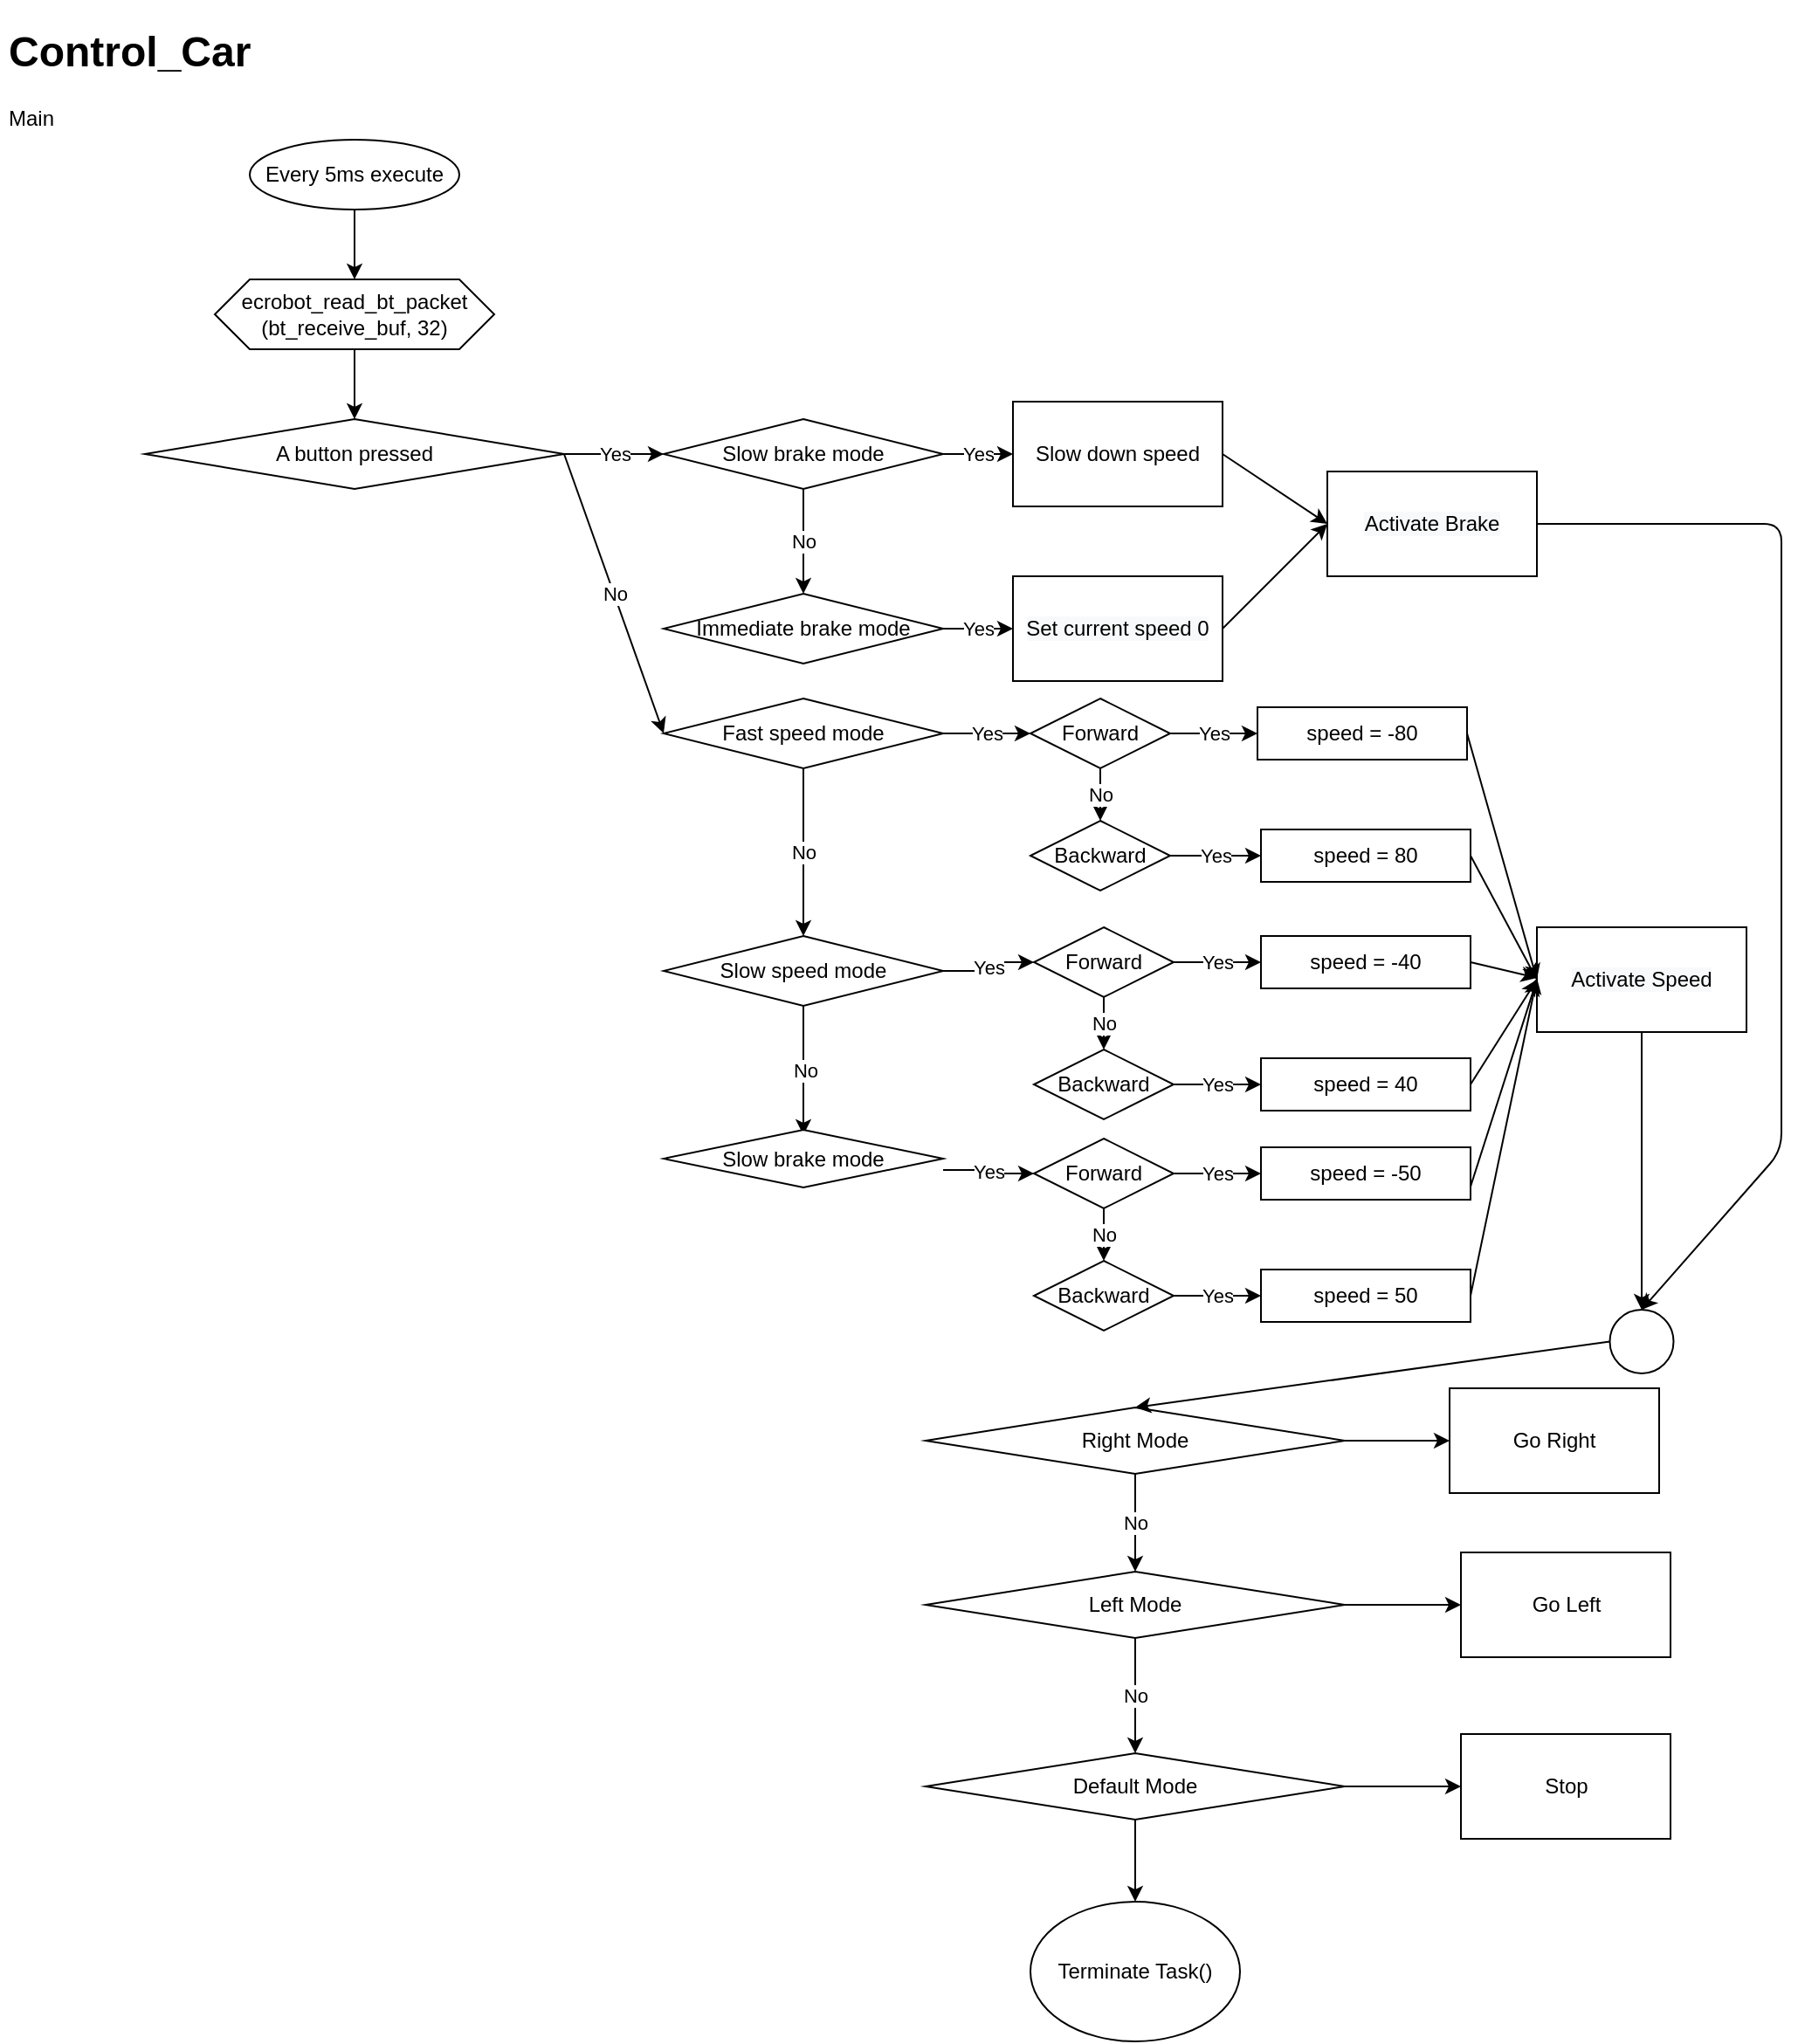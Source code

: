 <mxfile version="13.7.7" type="device"><diagram id="II_5UdAGNJcmJzmH7F3q" name="Page-1"><mxGraphModel dx="1730" dy="832" grid="1" gridSize="10" guides="1" tooltips="1" connect="1" arrows="1" fold="1" page="1" pageScale="1" pageWidth="827" pageHeight="1169" math="0" shadow="0"><root><mxCell id="0"/><mxCell id="1" parent="0"/><mxCell id="0Oh8cX84gQN_KXHZWowH-1" value="Every 5ms execute" style="ellipse;whiteSpace=wrap;html=1;" parent="1" vertex="1"><mxGeometry x="163" y="80" width="120" height="40" as="geometry"/></mxCell><mxCell id="0Oh8cX84gQN_KXHZWowH-14" style="edgeStyle=orthogonalEdgeStyle;rounded=0;orthogonalLoop=1;jettySize=auto;html=1;exitX=0.5;exitY=1;exitDx=0;exitDy=0;" parent="1" source="0Oh8cX84gQN_KXHZWowH-2" edge="1"><mxGeometry relative="1" as="geometry"><mxPoint x="223" y="240" as="targetPoint"/></mxGeometry></mxCell><mxCell id="0Oh8cX84gQN_KXHZWowH-2" value="ecrobot_read_bt_packet&lt;br&gt;(bt_receive_buf, 32)" style="shape=hexagon;perimeter=hexagonPerimeter2;whiteSpace=wrap;html=1;fixedSize=1;" parent="1" vertex="1"><mxGeometry x="143" y="160" width="160" height="40" as="geometry"/></mxCell><mxCell id="0Oh8cX84gQN_KXHZWowH-4" value="" style="endArrow=classic;html=1;exitX=0.5;exitY=1;exitDx=0;exitDy=0;" parent="1" source="0Oh8cX84gQN_KXHZWowH-1" target="0Oh8cX84gQN_KXHZWowH-2" edge="1"><mxGeometry width="50" height="50" relative="1" as="geometry"><mxPoint x="213" y="160" as="sourcePoint"/><mxPoint x="263" y="110" as="targetPoint"/></mxGeometry></mxCell><mxCell id="0Oh8cX84gQN_KXHZWowH-6" value="&lt;h1&gt;Control_Car&lt;/h1&gt;&lt;p&gt;Main&lt;/p&gt;" style="text;html=1;strokeColor=none;fillColor=none;spacing=5;spacingTop=-20;whiteSpace=wrap;overflow=hidden;rounded=0;" parent="1" vertex="1"><mxGeometry x="20" y="10" width="190" height="120" as="geometry"/></mxCell><mxCell id="uNImSd8ygyYH1EHDWWk4-10" value="A button pressed" style="rhombus;whiteSpace=wrap;html=1;" parent="1" vertex="1"><mxGeometry x="103" y="240" width="240" height="40" as="geometry"/></mxCell><mxCell id="uNImSd8ygyYH1EHDWWk4-15" value="Yes" style="endArrow=classic;html=1;exitX=1;exitY=0.5;exitDx=0;exitDy=0;" parent="1" source="uNImSd8ygyYH1EHDWWk4-10" edge="1"><mxGeometry width="50" height="50" relative="1" as="geometry"><mxPoint x="490" y="180" as="sourcePoint"/><mxPoint x="400" y="260" as="targetPoint"/></mxGeometry></mxCell><mxCell id="uNImSd8ygyYH1EHDWWk4-16" value="No" style="endArrow=classic;html=1;exitX=1;exitY=0.5;exitDx=0;exitDy=0;entryX=0;entryY=0.5;entryDx=0;entryDy=0;" parent="1" source="uNImSd8ygyYH1EHDWWk4-10" target="uNImSd8ygyYH1EHDWWk4-35" edge="1"><mxGeometry width="50" height="50" relative="1" as="geometry"><mxPoint x="490" y="180" as="sourcePoint"/><mxPoint x="223" y="400" as="targetPoint"/></mxGeometry></mxCell><mxCell id="uNImSd8ygyYH1EHDWWk4-17" value="Slow brake mode" style="rhombus;whiteSpace=wrap;html=1;" parent="1" vertex="1"><mxGeometry x="400" y="240" width="160" height="40" as="geometry"/></mxCell><mxCell id="uNImSd8ygyYH1EHDWWk4-18" value="No" style="endArrow=classic;html=1;exitX=0.5;exitY=1;exitDx=0;exitDy=0;entryX=0.5;entryY=0;entryDx=0;entryDy=0;" parent="1" source="uNImSd8ygyYH1EHDWWk4-17" target="uNImSd8ygyYH1EHDWWk4-21" edge="1"><mxGeometry width="50" height="50" relative="1" as="geometry"><mxPoint x="490" y="300" as="sourcePoint"/><mxPoint x="480" y="320" as="targetPoint"/></mxGeometry></mxCell><mxCell id="uNImSd8ygyYH1EHDWWk4-19" value="Yes" style="endArrow=classic;html=1;exitX=1;exitY=0.5;exitDx=0;exitDy=0;" parent="1" source="uNImSd8ygyYH1EHDWWk4-17" edge="1"><mxGeometry width="50" height="50" relative="1" as="geometry"><mxPoint x="600" y="259.5" as="sourcePoint"/><mxPoint x="600" y="260" as="targetPoint"/></mxGeometry></mxCell><mxCell id="uNImSd8ygyYH1EHDWWk4-21" value="Immediate&amp;nbsp;brake mode" style="rhombus;whiteSpace=wrap;html=1;" parent="1" vertex="1"><mxGeometry x="400" y="340" width="160" height="40" as="geometry"/></mxCell><mxCell id="uNImSd8ygyYH1EHDWWk4-25" value="Yes" style="endArrow=classic;html=1;exitX=1;exitY=0.5;exitDx=0;exitDy=0;entryX=0;entryY=0.5;entryDx=0;entryDy=0;" parent="1" source="uNImSd8ygyYH1EHDWWk4-21" edge="1"><mxGeometry width="50" height="50" relative="1" as="geometry"><mxPoint x="490" y="300" as="sourcePoint"/><mxPoint x="600" y="360" as="targetPoint"/></mxGeometry></mxCell><mxCell id="uNImSd8ygyYH1EHDWWk4-29" value="&lt;span style=&quot;color: rgb(0 , 0 , 0) ; font-size: 12px ; font-style: normal ; font-weight: 400 ; letter-spacing: normal ; text-align: center ; text-indent: 0px ; text-transform: none ; word-spacing: 0px ; font-family: &amp;#34;helvetica&amp;#34; ; background-color: rgb(248 , 249 , 250) ; display: inline ; float: none&quot;&gt;Set current speed 0&lt;/span&gt;" style="rounded=0;whiteSpace=wrap;html=1;" parent="1" vertex="1"><mxGeometry x="600" y="330" width="120" height="60" as="geometry"/></mxCell><mxCell id="uNImSd8ygyYH1EHDWWk4-30" value="Slow down speed" style="rounded=0;whiteSpace=wrap;html=1;" parent="1" vertex="1"><mxGeometry x="600" y="230" width="120" height="60" as="geometry"/></mxCell><mxCell id="uNImSd8ygyYH1EHDWWk4-32" value="" style="endArrow=classic;html=1;exitX=1;exitY=0.5;exitDx=0;exitDy=0;entryX=0;entryY=0.5;entryDx=0;entryDy=0;" parent="1" source="uNImSd8ygyYH1EHDWWk4-30" edge="1"><mxGeometry width="50" height="50" relative="1" as="geometry"><mxPoint x="490" y="310" as="sourcePoint"/><mxPoint x="780" y="300" as="targetPoint"/></mxGeometry></mxCell><mxCell id="uNImSd8ygyYH1EHDWWk4-33" value="" style="endArrow=classic;html=1;exitX=1;exitY=0.5;exitDx=0;exitDy=0;" parent="1" source="uNImSd8ygyYH1EHDWWk4-29" edge="1"><mxGeometry width="50" height="50" relative="1" as="geometry"><mxPoint x="490" y="310" as="sourcePoint"/><mxPoint x="780" y="300" as="targetPoint"/></mxGeometry></mxCell><mxCell id="uNImSd8ygyYH1EHDWWk4-49" value="Yes" style="edgeStyle=orthogonalEdgeStyle;rounded=0;orthogonalLoop=1;jettySize=auto;html=1;" parent="1" source="uNImSd8ygyYH1EHDWWk4-35" target="uNImSd8ygyYH1EHDWWk4-47" edge="1"><mxGeometry relative="1" as="geometry"/></mxCell><mxCell id="uNImSd8ygyYH1EHDWWk4-35" value="Fast speed mode" style="rhombus;whiteSpace=wrap;html=1;" parent="1" vertex="1"><mxGeometry x="400" y="400" width="160" height="40" as="geometry"/></mxCell><mxCell id="uNImSd8ygyYH1EHDWWk4-75" value="Yes" style="edgeStyle=orthogonalEdgeStyle;rounded=0;orthogonalLoop=1;jettySize=auto;html=1;" parent="1" source="uNImSd8ygyYH1EHDWWk4-36" target="uNImSd8ygyYH1EHDWWk4-57" edge="1"><mxGeometry relative="1" as="geometry"/></mxCell><mxCell id="uNImSd8ygyYH1EHDWWk4-77" value="No" style="edgeStyle=orthogonalEdgeStyle;rounded=0;orthogonalLoop=1;jettySize=auto;html=1;" parent="1" source="uNImSd8ygyYH1EHDWWk4-36" edge="1"><mxGeometry relative="1" as="geometry"><mxPoint x="480" y="650" as="targetPoint"/></mxGeometry></mxCell><mxCell id="uNImSd8ygyYH1EHDWWk4-36" value="Slow speed mode" style="rhombus;whiteSpace=wrap;html=1;" parent="1" vertex="1"><mxGeometry x="400" y="536" width="160" height="40" as="geometry"/></mxCell><mxCell id="uNImSd8ygyYH1EHDWWk4-74" value="Yes" style="edgeStyle=orthogonalEdgeStyle;rounded=0;orthogonalLoop=1;jettySize=auto;html=1;" parent="1" target="uNImSd8ygyYH1EHDWWk4-71" edge="1"><mxGeometry relative="1" as="geometry"><Array as="points"><mxPoint x="586" y="670"/><mxPoint x="586" y="672"/></Array><mxPoint x="560" y="670" as="sourcePoint"/></mxGeometry></mxCell><mxCell id="uNImSd8ygyYH1EHDWWk4-41" value="&#10;&#10;&lt;span style=&quot;color: rgb(0, 0, 0); font-family: helvetica; font-size: 12px; font-style: normal; font-weight: 400; letter-spacing: normal; text-align: center; text-indent: 0px; text-transform: none; word-spacing: 0px; background-color: rgb(248, 249, 250); display: inline; float: none;&quot;&gt;Activate Brake&lt;/span&gt;&#10;&#10;" style="rounded=0;whiteSpace=wrap;html=1;" parent="1" vertex="1"><mxGeometry x="780" y="270" width="120" height="60" as="geometry"/></mxCell><mxCell id="uNImSd8ygyYH1EHDWWk4-42" value="No" style="endArrow=classic;html=1;exitX=0.5;exitY=1;exitDx=0;exitDy=0;entryX=0.5;entryY=0;entryDx=0;entryDy=0;" parent="1" source="uNImSd8ygyYH1EHDWWk4-35" target="uNImSd8ygyYH1EHDWWk4-36" edge="1"><mxGeometry width="50" height="50" relative="1" as="geometry"><mxPoint x="490" y="480" as="sourcePoint"/><mxPoint x="540" y="430" as="targetPoint"/></mxGeometry></mxCell><mxCell id="uNImSd8ygyYH1EHDWWk4-45" value="speed = -80&lt;span style=&quot;color: rgba(0 , 0 , 0 , 0) ; font-family: monospace ; font-size: 0px&quot;&gt;%3CmxGraphModel%3E%3Croot%3E%3CmxCell%20id%3D%220%22%2F%3E%3CmxCell%20id%3D%221%22%20parent%3D%220%22%2F%3E%3CmxCell%20id%3D%222%22%20value%3D%22%22%20style%3D%22rounded%3D0%3BwhiteSpace%3Dwrap%3Bhtml%3D1%3B%22%20vertex%3D%221%22%20parent%3D%221%22%3E%3CmxGeometry%20x%3D%22450%22%20y%3D%22590%22%20width%3D%22120%22%20height%3D%2260%22%20as%3D%22geometry%22%2F%3E%3C%2FmxCell%3E%3C%2Froot%3E%3C%2FmxGraphModel%3E&lt;/span&gt;" style="rounded=0;whiteSpace=wrap;html=1;" parent="1" vertex="1"><mxGeometry x="740" y="405" width="120" height="30" as="geometry"/></mxCell><mxCell id="uNImSd8ygyYH1EHDWWk4-46" value="speed = 80&lt;span style=&quot;color: rgba(0 , 0 , 0 , 0) ; font-family: monospace ; font-size: 0px&quot;&gt;%3CmxGraphModel%3E%3Croot%3E%3CmxCell%20id%3D%220%22%2F%3E%3CmxCell%20id%3D%221%22%20parent%3D%220%22%2F%3E%3CmxCell%20id%3D%222%22%20value%3D%22%22%20style%3D%22rounded%3D0%3BwhiteSpace%3Dwrap%3Bhtml%3D1%3B%22%20vertex%3D%221%22%20parent%3D%221%22%3E%3CmxGeometry%20x%3D%22450%22%20y%3D%22590%22%20width%3D%22120%22%20height%3D%2260%22%20as%3D%22geometry%22%2F%3E%3C%2FmxCell%3E%3C%2Froot%3E%3C%2FmxGraphModel%3E&lt;/span&gt;" style="rounded=0;whiteSpace=wrap;html=1;" parent="1" vertex="1"><mxGeometry x="742" y="475" width="120" height="30" as="geometry"/></mxCell><mxCell id="uNImSd8ygyYH1EHDWWk4-50" value="No" style="edgeStyle=orthogonalEdgeStyle;rounded=0;orthogonalLoop=1;jettySize=auto;html=1;" parent="1" source="uNImSd8ygyYH1EHDWWk4-47" target="uNImSd8ygyYH1EHDWWk4-48" edge="1"><mxGeometry relative="1" as="geometry"/></mxCell><mxCell id="uNImSd8ygyYH1EHDWWk4-51" value="Yes" style="edgeStyle=orthogonalEdgeStyle;rounded=0;orthogonalLoop=1;jettySize=auto;html=1;" parent="1" source="uNImSd8ygyYH1EHDWWk4-47" target="uNImSd8ygyYH1EHDWWk4-45" edge="1"><mxGeometry relative="1" as="geometry"/></mxCell><mxCell id="uNImSd8ygyYH1EHDWWk4-47" value="Forward&lt;span style=&quot;color: rgba(0 , 0 , 0 , 0) ; font-family: monospace ; font-size: 0px&quot;&gt;%3CmxGraphModel%3E%3Croot%3E%3CmxCell%20id%3D%220%22%2F%3E%3CmxCell%20id%3D%221%22%20parent%3D%220%22%2F%3E%3CmxCell%20id%3D%222%22%20value%3D%22speed%20%3D%20100%26lt%3Bspan%20style%3D%26quot%3Bcolor%3A%20rgba(0%20%2C%200%20%2C%200%20%2C%200)%20%3B%20font-family%3A%20monospace%20%3B%20font-size%3A%200px%26quot%3B%26gt%3B%253CmxGraphModel%253E%253Croot%253E%253CmxCell%2520id%253D%25220%2522%252F%253E%253CmxCell%2520id%253D%25221%2522%2520parent%253D%25220%2522%252F%253E%253CmxCell%2520id%253D%25222%2522%2520value%253D%2522%2522%2520style%253D%2522rounded%253D0%253BwhiteSpace%253Dwrap%253Bhtml%253D1%253B%2522%2520vertex%253D%25221%2522%2520parent%253D%25221%2522%253E%253CmxGeometry%2520x%253D%2522450%2522%2520y%253D%2522590%2522%2520width%253D%2522120%2522%2520height%253D%252260%2522%2520as%253D%2522geometry%2522%252F%253E%253C%252FmxCell%253E%253C%252Froot%253E%253C%252FmxGraphModel%253E%26lt%3B%2Fspan%26gt%3B%22%20style%3D%22rounded%3D0%3BwhiteSpace%3Dwrap%3Bhtml%3D1%3B%22%20vertex%3D%221%22%20parent%3D%221%22%3E%3CmxGeometry%20x%3D%22600%22%20y%3D%22565%22%20width%3D%22120%22%20height%3D%2230%22%20as%3D%22geometry%22%2F%3E%3C%2FmxCell%3E%3C%2Froot%3E%3C%2FmxGraphModel%3E&lt;/span&gt;" style="rhombus;whiteSpace=wrap;html=1;" parent="1" vertex="1"><mxGeometry x="610" y="400" width="80" height="40" as="geometry"/></mxCell><mxCell id="uNImSd8ygyYH1EHDWWk4-52" value="Yes" style="edgeStyle=orthogonalEdgeStyle;rounded=0;orthogonalLoop=1;jettySize=auto;html=1;" parent="1" source="uNImSd8ygyYH1EHDWWk4-48" target="uNImSd8ygyYH1EHDWWk4-46" edge="1"><mxGeometry relative="1" as="geometry"/></mxCell><mxCell id="uNImSd8ygyYH1EHDWWk4-48" value="Backward" style="rhombus;whiteSpace=wrap;html=1;" parent="1" vertex="1"><mxGeometry x="610" y="470" width="80" height="40" as="geometry"/></mxCell><mxCell id="uNImSd8ygyYH1EHDWWk4-53" value="speed = -40&lt;span style=&quot;color: rgba(0 , 0 , 0 , 0) ; font-family: monospace ; font-size: 0px&quot;&gt;%3CmxGraphModel%3E%3Croot%3E%3CmxCell%20id%3D%220%22%2F%3E%3CmxCell%20id%3D%221%22%20parent%3D%220%22%2F%3E%3CmxCell%20id%3D%222%22%20value%3D%22%22%20style%3D%22rounded%3D0%3BwhiteSpace%3Dwrap%3Bhtml%3D1%3B%22%20vertex%3D%221%22%20parent%3D%221%22%3E%3CmxGeometry%20x%3D%22450%22%20y%3D%22590%22%20width%3D%22120%22%20height%3D%2260%22%20as%3D%22geometry%22%2F%3E%3C%2FmxCell%3E%3C%2Froot%3E%3C%2FmxGraphModel%&lt;/span&gt;" style="rounded=0;whiteSpace=wrap;html=1;" parent="1" vertex="1"><mxGeometry x="742" y="536" width="120" height="30" as="geometry"/></mxCell><mxCell id="uNImSd8ygyYH1EHDWWk4-54" value="speed = 40&lt;span style=&quot;color: rgba(0 , 0 , 0 , 0) ; font-family: monospace ; font-size: 0px&quot;&gt;%3CmxGraphModel%3E%3Croot%3E%3CmxCell%20id%3D%220%22%2F%3E%3CmxCell%20id%3D%221%22%20parent%3D%220%22%2F%3E%3CmxCell%20id%3D%222%22%20value%3D%22%22%20style%3D%22rounded%3D0%3BwhiteSpace%3Dwrap%3Bhtml%3D1%3B%22%20vertex%3D%221%22%20parent%3D%221%22%3E%3CmxGeometry%20x%3D%22450%22%20y%3D%22590%22%20width%3D%22120%22%20height%3D%2260%22%20as%3D%22geometry%22%2F%3E%3C%2FmxCell%3E%3C%2Froot%3E%3C%2FmxGraphModel%3E&lt;/span&gt;" style="rounded=0;whiteSpace=wrap;html=1;" parent="1" vertex="1"><mxGeometry x="742" y="606" width="120" height="30" as="geometry"/></mxCell><mxCell id="uNImSd8ygyYH1EHDWWk4-55" value="No" style="edgeStyle=orthogonalEdgeStyle;rounded=0;orthogonalLoop=1;jettySize=auto;html=1;" parent="1" source="uNImSd8ygyYH1EHDWWk4-57" target="uNImSd8ygyYH1EHDWWk4-59" edge="1"><mxGeometry relative="1" as="geometry"/></mxCell><mxCell id="uNImSd8ygyYH1EHDWWk4-56" value="Yes" style="edgeStyle=orthogonalEdgeStyle;rounded=0;orthogonalLoop=1;jettySize=auto;html=1;" parent="1" source="uNImSd8ygyYH1EHDWWk4-57" target="uNImSd8ygyYH1EHDWWk4-53" edge="1"><mxGeometry relative="1" as="geometry"/></mxCell><mxCell id="uNImSd8ygyYH1EHDWWk4-57" value="Forward&lt;span style=&quot;color: rgba(0 , 0 , 0 , 0) ; font-family: monospace ; font-size: 0px&quot;&gt;%3CmxGraphModel%3E%3Croot%3E%3CmxCell%20id%3D%220%22%2F%3E%3CmxCell%20id%3D%221%22%20parent%3D%220%22%2F%3E%3CmxCell%20id%3D%222%22%20value%3D%22speed%20%3D%20100%26lt%3Bspan%20style%3D%26quot%3Bcolor%3A%20rgba(0%20%2C%200%20%2C%200%20%2C%200)%20%3B%20font-family%3A%20monospace%20%3B%20font-size%3A%200px%26quot%3B%26gt%3B%253CmxGraphModel%253E%253Croot%253E%253CmxCell%2520id%253D%25220%2522%252F%253E%253CmxCell%2520id%253D%25221%2522%2520parent%253D%25220%2522%252F%253E%253CmxCell%2520id%253D%25222%2522%2520value%253D%2522%2522%2520style%253D%2522rounded%253D0%253BwhiteSpace%253Dwrap%253Bhtml%253D1%253B%2522%2520vertex%253D%25221%2522%2520parent%253D%25221%2522%253E%253CmxGeometry%2520x%253D%2522450%2522%2520y%253D%2522590%2522%2520width%253D%2522120%2522%2520height%253D%252260%2522%2520as%253D%2522geometry%2522%252F%253E%253C%252FmxCell%253E%253C%252Froot%253E%253C%252FmxGraphModel%253E%26lt%3B%2Fspan%26gt%3B%22%20style%3D%22rounded%3D0%3BwhiteSpace%3Dwrap%3Bhtml%3D1%3B%22%20vertex%3D%221%22%20parent%3D%221%22%3E%3CmxGeometry%20x%3D%22600%22%20y%3D%22565%22%20width%3D%22120%22%20height%3D%2230%22%20as%3D%22geometry%22%2F%3E%3C%2FmxCell%3E%3C%2Froot%3E%3C%2FmxGraphModel%3E&lt;/span&gt;" style="rhombus;whiteSpace=wrap;html=1;" parent="1" vertex="1"><mxGeometry x="612" y="531" width="80" height="40" as="geometry"/></mxCell><mxCell id="uNImSd8ygyYH1EHDWWk4-58" value="Yes" style="edgeStyle=orthogonalEdgeStyle;rounded=0;orthogonalLoop=1;jettySize=auto;html=1;" parent="1" source="uNImSd8ygyYH1EHDWWk4-59" target="uNImSd8ygyYH1EHDWWk4-54" edge="1"><mxGeometry relative="1" as="geometry"/></mxCell><mxCell id="uNImSd8ygyYH1EHDWWk4-59" value="Backward" style="rhombus;whiteSpace=wrap;html=1;" parent="1" vertex="1"><mxGeometry x="612" y="601" width="80" height="40" as="geometry"/></mxCell><mxCell id="uNImSd8ygyYH1EHDWWk4-67" value="speed = -50&lt;span style=&quot;color: rgba(0 , 0 , 0 , 0) ; font-family: monospace ; font-size: 0px&quot;&gt;%3CmxGraphModel%3E%3Croot%3E%3CmxCell%20id%3D%220%22%2F%3E%3CmxCell%20id%3D%221%22%20parent%3D%220%22%2F%3E%3CmxCell%20id%3D%222%22%20value%3D%22%22%20style%3D%22rounded%3D0%3BwhiteSpace%3Dwrap%3Bhtml%3D1%3B%22%20vertex%3D%221%22%20parent%3D%221%22%3E%3CmxGeometry%20x%3D%22450%22%20y%3D%22590%22%20width%3D%22120%22%20height%3D%2260%22%20as%3D%22geometry%22%2F%3E%3C%2FmxCell%3E%3C%2Froot%3E%3C%2FmxGraphModel%3E&lt;/span&gt;" style="rounded=0;whiteSpace=wrap;html=1;" parent="1" vertex="1"><mxGeometry x="742" y="657" width="120" height="30" as="geometry"/></mxCell><mxCell id="uNImSd8ygyYH1EHDWWk4-68" value="speed = 50&lt;span style=&quot;color: rgba(0 , 0 , 0 , 0) ; font-family: monospace ; font-size: 0px&quot;&gt;%3CmxGraphModel%3E%3Croot%3E%3CmxCell%20id%3D%220%22%2F%3E%3CmxCell%20id%3D%221%22%20parent%3D%220%22%2F%3E%3CmxCell%20id%3D%222%22%20value%3D%22%22%20style%3D%22rounded%3D0%3BwhiteSpace%3Dwrap%3Bhtml%3D1%3B%22%20vertex%3D%221%22%20parent%3D%221%22%3E%3CmxGeometry%20x%3D%22450%22%20y%3D%22590%22%20width%3D%22120%22%20height%3D%2260%22%20as%3D%22geometry%22%2F%3E%3C%2FmxCell%3E%3C%2Froot%3E%3C%2FmxGraphModel%3E&lt;/span&gt;" style="rounded=0;whiteSpace=wrap;html=1;" parent="1" vertex="1"><mxGeometry x="742" y="727" width="120" height="30" as="geometry"/></mxCell><mxCell id="uNImSd8ygyYH1EHDWWk4-69" value="No" style="edgeStyle=orthogonalEdgeStyle;rounded=0;orthogonalLoop=1;jettySize=auto;html=1;" parent="1" source="uNImSd8ygyYH1EHDWWk4-71" target="uNImSd8ygyYH1EHDWWk4-73" edge="1"><mxGeometry relative="1" as="geometry"/></mxCell><mxCell id="uNImSd8ygyYH1EHDWWk4-70" value="Yes" style="edgeStyle=orthogonalEdgeStyle;rounded=0;orthogonalLoop=1;jettySize=auto;html=1;" parent="1" source="uNImSd8ygyYH1EHDWWk4-71" target="uNImSd8ygyYH1EHDWWk4-67" edge="1"><mxGeometry relative="1" as="geometry"/></mxCell><mxCell id="uNImSd8ygyYH1EHDWWk4-71" value="Forward&lt;span style=&quot;color: rgba(0 , 0 , 0 , 0) ; font-family: monospace ; font-size: 0px&quot;&gt;%3CmxGraphModel%3E%3Croot%3E%3CmxCell%20id%3D%220%22%2F%3E%3CmxCell%20id%3D%221%22%20parent%3D%220%22%2F%3E%3CmxCell%20id%3D%222%22%20value%3D%22speed%20%3D%20100%26lt%3Bspan%20style%3D%26quot%3Bcolor%3A%20rgba(0%20%2C%200%20%2C%200%20%2C%200)%20%3B%20font-family%3A%20monospace%20%3B%20font-size%3A%200px%26quot%3B%26gt%3B%253CmxGraphModel%253E%253Croot%253E%253CmxCell%2520id%253D%25220%2522%252F%253E%253CmxCell%2520id%253D%25221%2522%2520parent%253D%25220%2522%252F%253E%253CmxCell%2520id%253D%25222%2522%2520value%253D%2522%2522%2520style%253D%2522rounded%253D0%253BwhiteSpace%253Dwrap%253Bhtml%253D1%253B%2522%2520vertex%253D%25221%2522%2520parent%253D%25221%2522%253E%253CmxGeometry%2520x%253D%2522450%2522%2520y%253D%2522590%2522%2520width%253D%2522120%2522%2520height%253D%252260%2522%2520as%253D%2522geometry%2522%252F%253E%253C%252FmxCell%253E%253C%252Froot%253E%253C%252FmxGraphModel%253E%26lt%3B%2Fspan%26gt%3B%22%20style%3D%22rounded%3D0%3BwhiteSpace%3Dwrap%3Bhtml%3D1%3B%22%20vertex%3D%221%22%20parent%3D%221%22%3E%3CmxGeometry%20x%3D%22600%22%20y%3D%22565%22%20width%3D%22120%22%20height%3D%2230%22%20as%3D%22geometry%22%2F%3E%3C%2FmxCell%3E%3C%2Froot%3E%3C%2FmxGraphModel%3E&lt;/span&gt;" style="rhombus;whiteSpace=wrap;html=1;" parent="1" vertex="1"><mxGeometry x="612" y="652" width="80" height="40" as="geometry"/></mxCell><mxCell id="uNImSd8ygyYH1EHDWWk4-72" value="Yes" style="edgeStyle=orthogonalEdgeStyle;rounded=0;orthogonalLoop=1;jettySize=auto;html=1;" parent="1" source="uNImSd8ygyYH1EHDWWk4-73" target="uNImSd8ygyYH1EHDWWk4-68" edge="1"><mxGeometry relative="1" as="geometry"/></mxCell><mxCell id="uNImSd8ygyYH1EHDWWk4-73" value="Backward" style="rhombus;whiteSpace=wrap;html=1;" parent="1" vertex="1"><mxGeometry x="612" y="722" width="80" height="40" as="geometry"/></mxCell><mxCell id="MatXX66hrGEF4UGuKMdI-2" value="" style="edgeStyle=orthogonalEdgeStyle;rounded=0;orthogonalLoop=1;jettySize=auto;html=1;entryX=0.5;entryY=0;entryDx=0;entryDy=0;" edge="1" parent="1" source="uNImSd8ygyYH1EHDWWk4-78" target="MatXX66hrGEF4UGuKMdI-1"><mxGeometry relative="1" as="geometry"><mxPoint x="958" y="750" as="targetPoint"/></mxGeometry></mxCell><mxCell id="uNImSd8ygyYH1EHDWWk4-78" value="&lt;span style=&quot;color: rgb(0 , 0 , 0) ; font-family: &amp;#34;helvetica&amp;#34; ; font-size: 12px ; font-style: normal ; font-weight: 400 ; letter-spacing: normal ; text-align: center ; text-indent: 0px ; text-transform: none ; word-spacing: 0px ; background-color: rgb(248 , 249 , 250) ; display: inline ; float: none&quot;&gt;Activate Speed&lt;/span&gt;&lt;br&gt;" style="rounded=0;whiteSpace=wrap;html=1;" parent="1" vertex="1"><mxGeometry x="900" y="531" width="120" height="60" as="geometry"/></mxCell><mxCell id="uNImSd8ygyYH1EHDWWk4-79" value="" style="endArrow=classic;html=1;exitX=1;exitY=0.5;exitDx=0;exitDy=0;entryX=0;entryY=0.5;entryDx=0;entryDy=0;" parent="1" source="uNImSd8ygyYH1EHDWWk4-45" target="uNImSd8ygyYH1EHDWWk4-78" edge="1"><mxGeometry width="50" height="50" relative="1" as="geometry"><mxPoint x="490" y="520" as="sourcePoint"/><mxPoint x="540" y="470" as="targetPoint"/></mxGeometry></mxCell><mxCell id="uNImSd8ygyYH1EHDWWk4-80" value="" style="endArrow=classic;html=1;exitX=1;exitY=0.5;exitDx=0;exitDy=0;entryX=0;entryY=0.5;entryDx=0;entryDy=0;" parent="1" source="uNImSd8ygyYH1EHDWWk4-46" target="uNImSd8ygyYH1EHDWWk4-78" edge="1"><mxGeometry width="50" height="50" relative="1" as="geometry"><mxPoint x="490" y="520" as="sourcePoint"/><mxPoint x="540" y="470" as="targetPoint"/></mxGeometry></mxCell><mxCell id="uNImSd8ygyYH1EHDWWk4-81" value="" style="endArrow=classic;html=1;exitX=1;exitY=0.5;exitDx=0;exitDy=0;" parent="1" source="uNImSd8ygyYH1EHDWWk4-53" edge="1"><mxGeometry width="50" height="50" relative="1" as="geometry"><mxPoint x="490" y="520" as="sourcePoint"/><mxPoint x="900" y="560" as="targetPoint"/></mxGeometry></mxCell><mxCell id="uNImSd8ygyYH1EHDWWk4-82" value="" style="endArrow=classic;html=1;exitX=1;exitY=0.5;exitDx=0;exitDy=0;entryX=0;entryY=0.5;entryDx=0;entryDy=0;" parent="1" source="uNImSd8ygyYH1EHDWWk4-54" target="uNImSd8ygyYH1EHDWWk4-78" edge="1"><mxGeometry width="50" height="50" relative="1" as="geometry"><mxPoint x="490" y="520" as="sourcePoint"/><mxPoint x="540" y="470" as="targetPoint"/></mxGeometry></mxCell><mxCell id="uNImSd8ygyYH1EHDWWk4-83" value="" style="endArrow=classic;html=1;exitX=1;exitY=0.75;exitDx=0;exitDy=0;entryX=0;entryY=0.5;entryDx=0;entryDy=0;" parent="1" source="uNImSd8ygyYH1EHDWWk4-67" target="uNImSd8ygyYH1EHDWWk4-78" edge="1"><mxGeometry width="50" height="50" relative="1" as="geometry"><mxPoint x="490" y="520" as="sourcePoint"/><mxPoint x="540" y="470" as="targetPoint"/></mxGeometry></mxCell><mxCell id="uNImSd8ygyYH1EHDWWk4-84" value="" style="endArrow=classic;html=1;exitX=1;exitY=0.5;exitDx=0;exitDy=0;" parent="1" source="uNImSd8ygyYH1EHDWWk4-68" edge="1"><mxGeometry width="50" height="50" relative="1" as="geometry"><mxPoint x="490" y="520" as="sourcePoint"/><mxPoint x="900" y="560" as="targetPoint"/></mxGeometry></mxCell><mxCell id="uNImSd8ygyYH1EHDWWk4-90" value="No" style="edgeStyle=orthogonalEdgeStyle;rounded=0;orthogonalLoop=1;jettySize=auto;html=1;" parent="1" source="uNImSd8ygyYH1EHDWWk4-87" target="uNImSd8ygyYH1EHDWWk4-89" edge="1"><mxGeometry relative="1" as="geometry"/></mxCell><mxCell id="uNImSd8ygyYH1EHDWWk4-96" value="" style="edgeStyle=orthogonalEdgeStyle;rounded=0;orthogonalLoop=1;jettySize=auto;html=1;" parent="1" source="uNImSd8ygyYH1EHDWWk4-87" target="uNImSd8ygyYH1EHDWWk4-95" edge="1"><mxGeometry relative="1" as="geometry"/></mxCell><mxCell id="uNImSd8ygyYH1EHDWWk4-87" value="Right Mode" style="rhombus;whiteSpace=wrap;html=1;" parent="1" vertex="1"><mxGeometry x="550" y="806" width="240" height="38" as="geometry"/></mxCell><mxCell id="uNImSd8ygyYH1EHDWWk4-92" value="No" style="edgeStyle=orthogonalEdgeStyle;rounded=0;orthogonalLoop=1;jettySize=auto;html=1;" parent="1" source="uNImSd8ygyYH1EHDWWk4-89" target="uNImSd8ygyYH1EHDWWk4-91" edge="1"><mxGeometry relative="1" as="geometry"/></mxCell><mxCell id="uNImSd8ygyYH1EHDWWk4-98" value="" style="edgeStyle=orthogonalEdgeStyle;rounded=0;orthogonalLoop=1;jettySize=auto;html=1;" parent="1" source="uNImSd8ygyYH1EHDWWk4-89" target="uNImSd8ygyYH1EHDWWk4-97" edge="1"><mxGeometry relative="1" as="geometry"/></mxCell><mxCell id="uNImSd8ygyYH1EHDWWk4-89" value="Left Mode" style="rhombus;whiteSpace=wrap;html=1;" parent="1" vertex="1"><mxGeometry x="550" y="900" width="240" height="38" as="geometry"/></mxCell><mxCell id="uNImSd8ygyYH1EHDWWk4-102" value="" style="edgeStyle=orthogonalEdgeStyle;rounded=0;orthogonalLoop=1;jettySize=auto;html=1;" parent="1" source="uNImSd8ygyYH1EHDWWk4-91" target="uNImSd8ygyYH1EHDWWk4-101" edge="1"><mxGeometry relative="1" as="geometry"/></mxCell><mxCell id="uNImSd8ygyYH1EHDWWk4-104" value="" style="edgeStyle=orthogonalEdgeStyle;rounded=0;orthogonalLoop=1;jettySize=auto;html=1;" parent="1" source="uNImSd8ygyYH1EHDWWk4-91" target="uNImSd8ygyYH1EHDWWk4-103" edge="1"><mxGeometry relative="1" as="geometry"/></mxCell><mxCell id="uNImSd8ygyYH1EHDWWk4-91" value="Default Mode" style="rhombus;whiteSpace=wrap;html=1;" parent="1" vertex="1"><mxGeometry x="550" y="1004" width="240" height="38" as="geometry"/></mxCell><mxCell id="uNImSd8ygyYH1EHDWWk4-95" value="Go Right" style="whiteSpace=wrap;html=1;" parent="1" vertex="1"><mxGeometry x="850" y="795" width="120" height="60" as="geometry"/></mxCell><mxCell id="uNImSd8ygyYH1EHDWWk4-97" value="Go Left" style="whiteSpace=wrap;html=1;" parent="1" vertex="1"><mxGeometry x="856.5" y="889" width="120" height="60" as="geometry"/></mxCell><mxCell id="uNImSd8ygyYH1EHDWWk4-101" value="Stop" style="whiteSpace=wrap;html=1;" parent="1" vertex="1"><mxGeometry x="856.5" y="993" width="120" height="60" as="geometry"/></mxCell><mxCell id="uNImSd8ygyYH1EHDWWk4-103" value="Terminate Task()" style="ellipse;whiteSpace=wrap;html=1;" parent="1" vertex="1"><mxGeometry x="610" y="1089" width="120" height="80" as="geometry"/></mxCell><mxCell id="MatXX66hrGEF4UGuKMdI-1" value="" style="ellipse;whiteSpace=wrap;html=1;aspect=fixed;" vertex="1" parent="1"><mxGeometry x="941.75" y="750" width="36.5" height="36.5" as="geometry"/></mxCell><mxCell id="MatXX66hrGEF4UGuKMdI-4" value="" style="endArrow=classic;html=1;exitX=1;exitY=0.5;exitDx=0;exitDy=0;entryX=0.5;entryY=0;entryDx=0;entryDy=0;" edge="1" parent="1" source="uNImSd8ygyYH1EHDWWk4-41" target="MatXX66hrGEF4UGuKMdI-1"><mxGeometry width="50" height="50" relative="1" as="geometry"><mxPoint x="550" y="420" as="sourcePoint"/><mxPoint x="600" y="370" as="targetPoint"/><Array as="points"><mxPoint x="1040" y="300"/><mxPoint x="1040" y="659"/></Array></mxGeometry></mxCell><mxCell id="MatXX66hrGEF4UGuKMdI-6" value="Slow brake mode" style="rhombus;whiteSpace=wrap;html=1;" vertex="1" parent="1"><mxGeometry x="400" y="647" width="160" height="33" as="geometry"/></mxCell><mxCell id="MatXX66hrGEF4UGuKMdI-7" value="" style="endArrow=classic;html=1;exitX=0;exitY=0.5;exitDx=0;exitDy=0;entryX=0.5;entryY=0;entryDx=0;entryDy=0;" edge="1" parent="1" source="MatXX66hrGEF4UGuKMdI-1" target="uNImSd8ygyYH1EHDWWk4-87"><mxGeometry width="50" height="50" relative="1" as="geometry"><mxPoint x="550" y="920" as="sourcePoint"/><mxPoint x="600" y="870" as="targetPoint"/></mxGeometry></mxCell></root></mxGraphModel></diagram></mxfile>